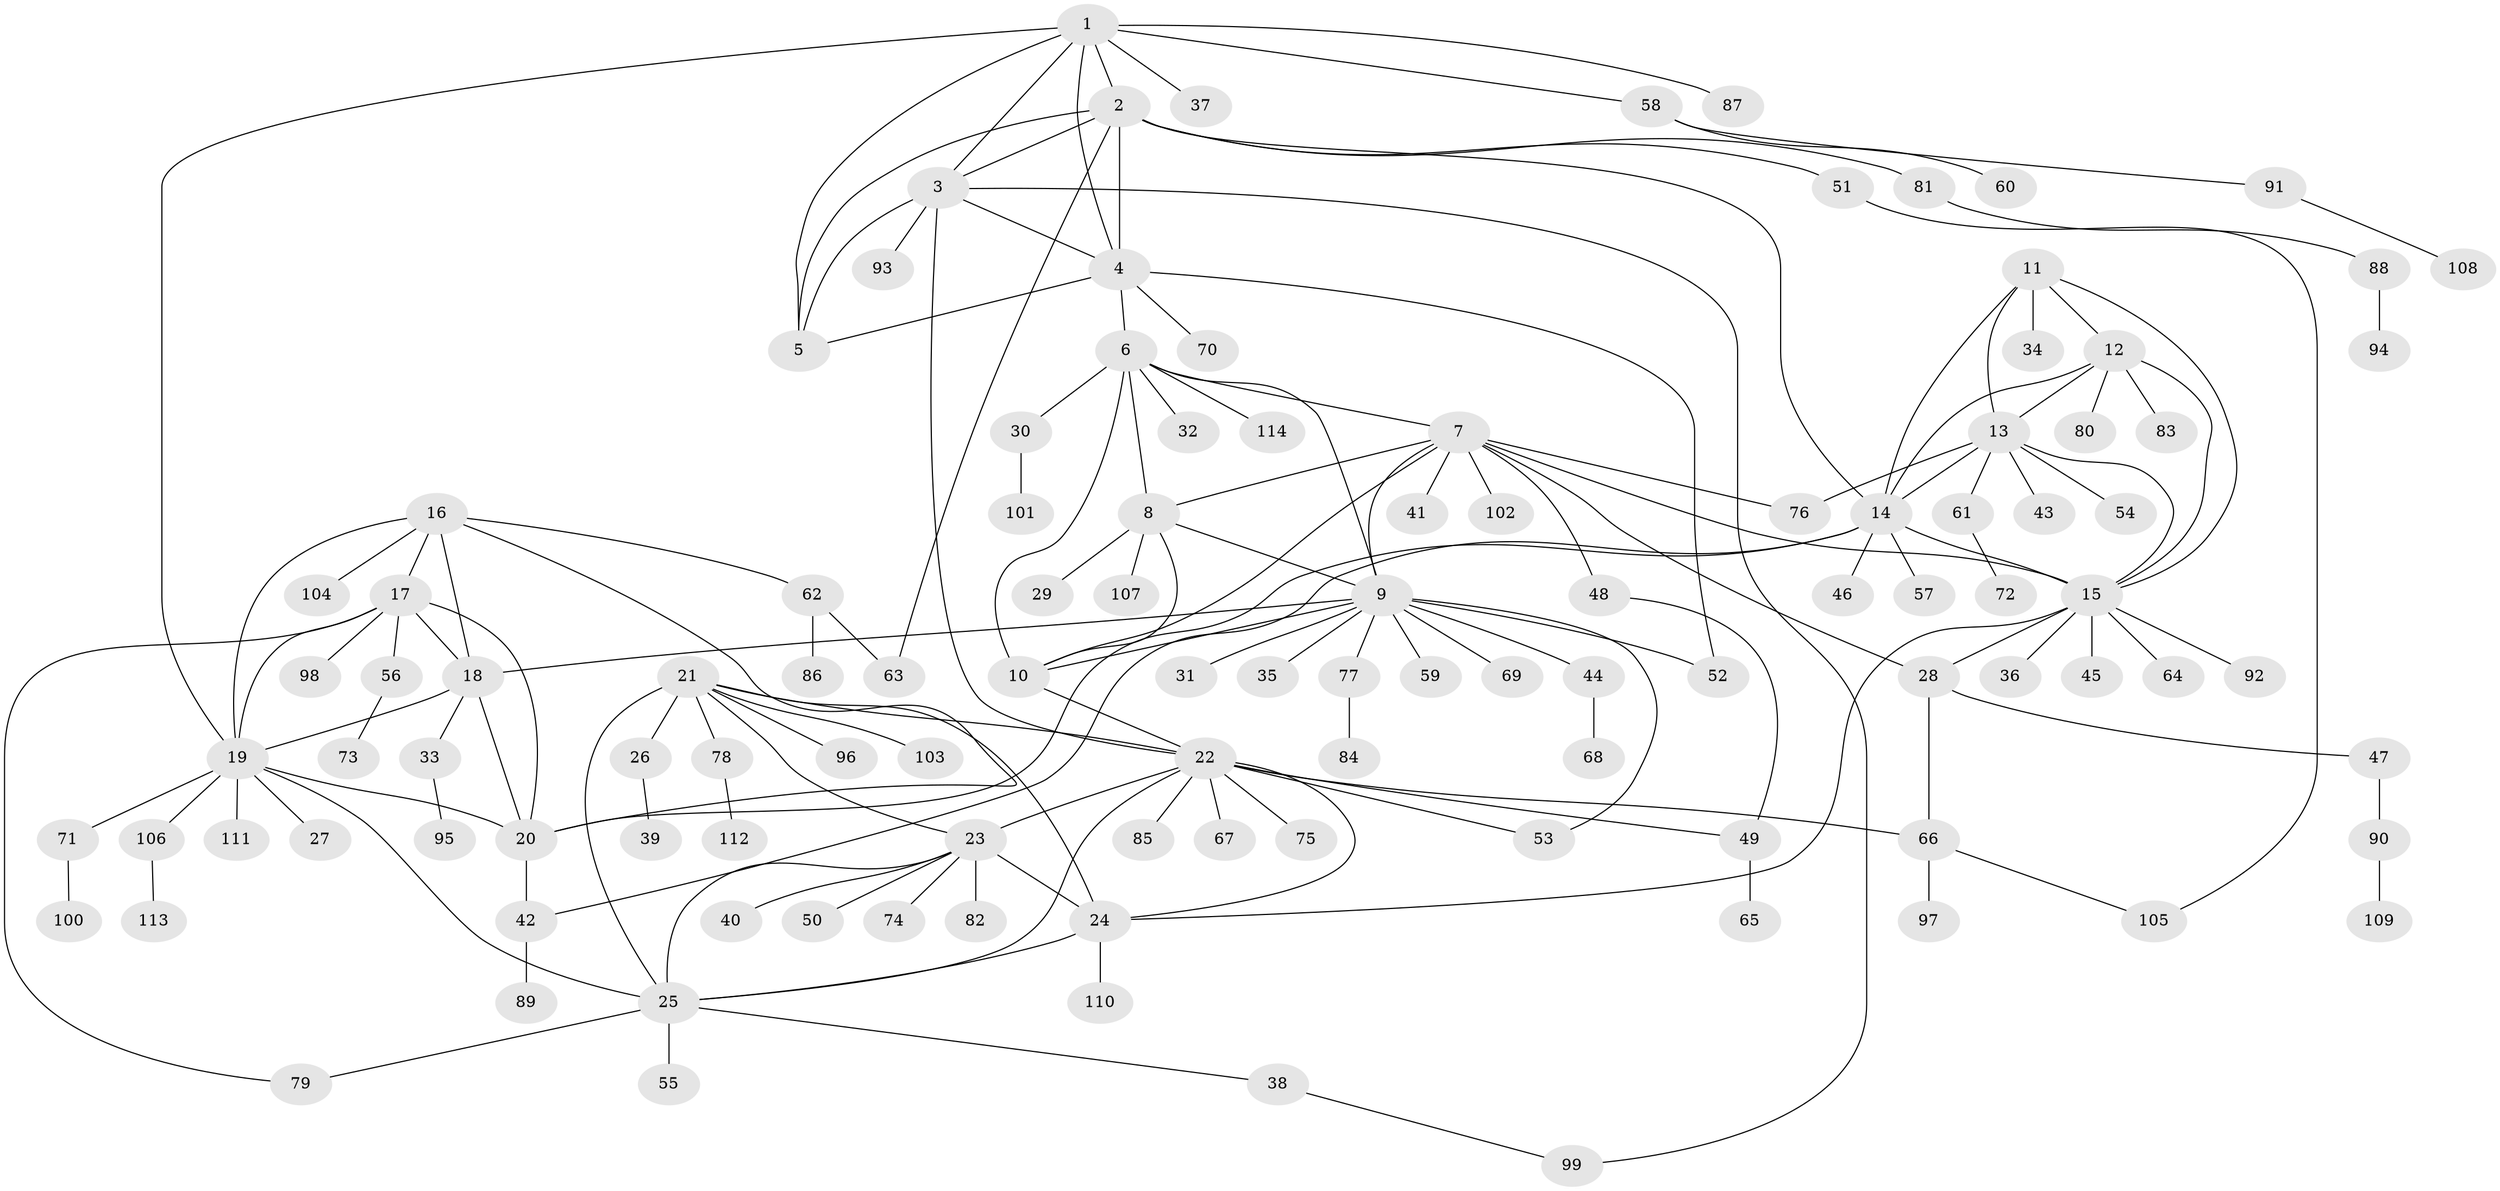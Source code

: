 // coarse degree distribution, {5: 0.08823529411764706, 10: 0.058823529411764705, 2: 0.11764705882352941, 13: 0.029411764705882353, 3: 0.029411764705882353, 4: 0.029411764705882353, 8: 0.029411764705882353, 1: 0.6176470588235294}
// Generated by graph-tools (version 1.1) at 2025/19/03/04/25 18:19:50]
// undirected, 114 vertices, 160 edges
graph export_dot {
graph [start="1"]
  node [color=gray90,style=filled];
  1;
  2;
  3;
  4;
  5;
  6;
  7;
  8;
  9;
  10;
  11;
  12;
  13;
  14;
  15;
  16;
  17;
  18;
  19;
  20;
  21;
  22;
  23;
  24;
  25;
  26;
  27;
  28;
  29;
  30;
  31;
  32;
  33;
  34;
  35;
  36;
  37;
  38;
  39;
  40;
  41;
  42;
  43;
  44;
  45;
  46;
  47;
  48;
  49;
  50;
  51;
  52;
  53;
  54;
  55;
  56;
  57;
  58;
  59;
  60;
  61;
  62;
  63;
  64;
  65;
  66;
  67;
  68;
  69;
  70;
  71;
  72;
  73;
  74;
  75;
  76;
  77;
  78;
  79;
  80;
  81;
  82;
  83;
  84;
  85;
  86;
  87;
  88;
  89;
  90;
  91;
  92;
  93;
  94;
  95;
  96;
  97;
  98;
  99;
  100;
  101;
  102;
  103;
  104;
  105;
  106;
  107;
  108;
  109;
  110;
  111;
  112;
  113;
  114;
  1 -- 2;
  1 -- 3;
  1 -- 4;
  1 -- 5;
  1 -- 19;
  1 -- 37;
  1 -- 58;
  1 -- 87;
  2 -- 3;
  2 -- 4;
  2 -- 5;
  2 -- 14;
  2 -- 51;
  2 -- 63;
  2 -- 81;
  3 -- 4;
  3 -- 5;
  3 -- 22;
  3 -- 93;
  3 -- 99;
  4 -- 5;
  4 -- 6;
  4 -- 52;
  4 -- 70;
  6 -- 7;
  6 -- 8;
  6 -- 9;
  6 -- 10;
  6 -- 30;
  6 -- 32;
  6 -- 114;
  7 -- 8;
  7 -- 9;
  7 -- 10;
  7 -- 15;
  7 -- 28;
  7 -- 41;
  7 -- 48;
  7 -- 76;
  7 -- 102;
  8 -- 9;
  8 -- 10;
  8 -- 29;
  8 -- 107;
  9 -- 10;
  9 -- 18;
  9 -- 31;
  9 -- 35;
  9 -- 44;
  9 -- 52;
  9 -- 53;
  9 -- 59;
  9 -- 69;
  9 -- 77;
  10 -- 22;
  11 -- 12;
  11 -- 13;
  11 -- 14;
  11 -- 15;
  11 -- 34;
  12 -- 13;
  12 -- 14;
  12 -- 15;
  12 -- 80;
  12 -- 83;
  13 -- 14;
  13 -- 15;
  13 -- 43;
  13 -- 54;
  13 -- 61;
  13 -- 76;
  14 -- 15;
  14 -- 20;
  14 -- 42;
  14 -- 46;
  14 -- 57;
  15 -- 24;
  15 -- 28;
  15 -- 36;
  15 -- 45;
  15 -- 64;
  15 -- 92;
  16 -- 17;
  16 -- 18;
  16 -- 19;
  16 -- 20;
  16 -- 62;
  16 -- 104;
  17 -- 18;
  17 -- 19;
  17 -- 20;
  17 -- 56;
  17 -- 79;
  17 -- 98;
  18 -- 19;
  18 -- 20;
  18 -- 33;
  19 -- 20;
  19 -- 25;
  19 -- 27;
  19 -- 71;
  19 -- 106;
  19 -- 111;
  20 -- 42;
  21 -- 22;
  21 -- 23;
  21 -- 24;
  21 -- 25;
  21 -- 26;
  21 -- 78;
  21 -- 96;
  21 -- 103;
  22 -- 23;
  22 -- 24;
  22 -- 25;
  22 -- 49;
  22 -- 53;
  22 -- 66;
  22 -- 67;
  22 -- 75;
  22 -- 85;
  23 -- 24;
  23 -- 25;
  23 -- 40;
  23 -- 50;
  23 -- 74;
  23 -- 82;
  24 -- 25;
  24 -- 110;
  25 -- 38;
  25 -- 55;
  25 -- 79;
  26 -- 39;
  28 -- 47;
  28 -- 66;
  30 -- 101;
  33 -- 95;
  38 -- 99;
  42 -- 89;
  44 -- 68;
  47 -- 90;
  48 -- 49;
  49 -- 65;
  51 -- 105;
  56 -- 73;
  58 -- 60;
  58 -- 91;
  61 -- 72;
  62 -- 63;
  62 -- 86;
  66 -- 97;
  66 -- 105;
  71 -- 100;
  77 -- 84;
  78 -- 112;
  81 -- 88;
  88 -- 94;
  90 -- 109;
  91 -- 108;
  106 -- 113;
}
